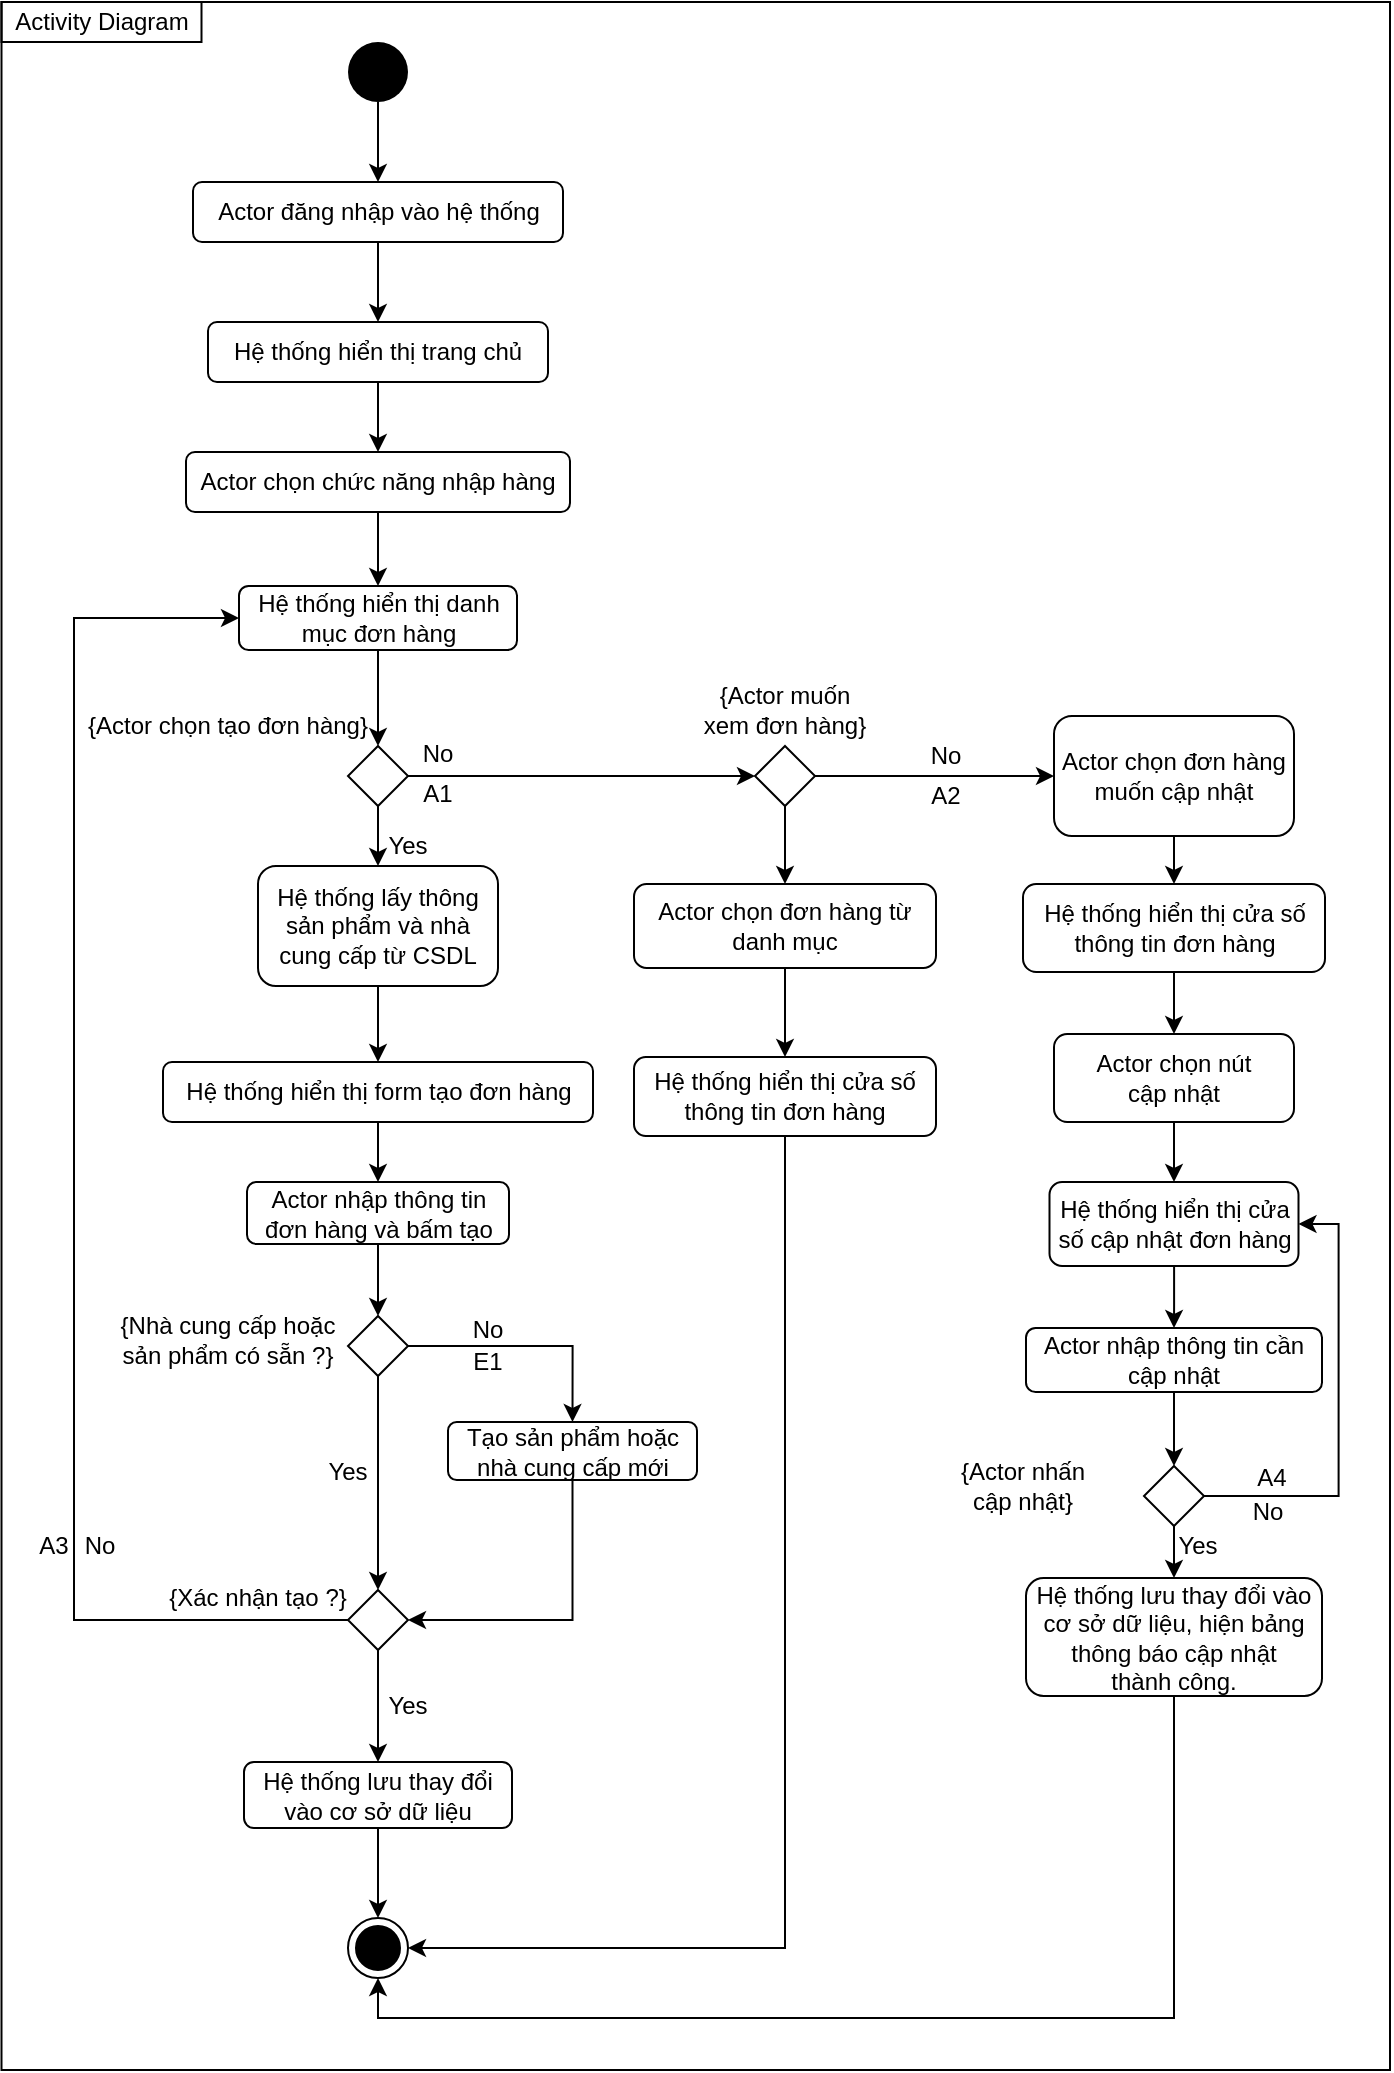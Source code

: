 <mxfile version="13.10.8" type="device"><diagram id="C5RBs43oDa-KdzZeNtuy" name="Page-1"><mxGraphModel dx="1826" dy="1269" grid="0" gridSize="10" guides="1" tooltips="1" connect="1" arrows="1" fold="1" page="0" pageScale="1" pageWidth="827" pageHeight="1169" math="0" shadow="0"><root><mxCell id="WIyWlLk6GJQsqaUBKTNV-0"/><mxCell id="WIyWlLk6GJQsqaUBKTNV-1" parent="WIyWlLk6GJQsqaUBKTNV-0"/><mxCell id="-gbAra9YFpKHle0kLCYF-0" value="" style="rounded=0;whiteSpace=wrap;html=1;fillColor=none;" parent="WIyWlLk6GJQsqaUBKTNV-1" vertex="1"><mxGeometry x="11.75" y="-20" width="694.25" height="1034" as="geometry"/></mxCell><mxCell id="mFhzWlJXuhmmrBjFaEDb-3" value="" style="edgeStyle=elbowEdgeStyle;elbow=vertical;endArrow=classic;html=1;exitX=0.5;exitY=1;exitDx=0;exitDy=0;entryX=0.5;entryY=0;entryDx=0;entryDy=0;" parent="WIyWlLk6GJQsqaUBKTNV-1" edge="1"><mxGeometry width="50" height="50" relative="1" as="geometry"><mxPoint x="200" y="30" as="sourcePoint"/><mxPoint x="200" y="70" as="targetPoint"/></mxGeometry></mxCell><mxCell id="mFhzWlJXuhmmrBjFaEDb-5" value="" style="ellipse;fillColor=#000000;strokeColor=none;" parent="WIyWlLk6GJQsqaUBKTNV-1" vertex="1"><mxGeometry x="185" width="30" height="30" as="geometry"/></mxCell><mxCell id="mFhzWlJXuhmmrBjFaEDb-12" value="" style="edgeStyle=orthogonalEdgeStyle;rounded=0;orthogonalLoop=1;jettySize=auto;html=1;" parent="WIyWlLk6GJQsqaUBKTNV-1" source="mFhzWlJXuhmmrBjFaEDb-10" target="mFhzWlJXuhmmrBjFaEDb-11" edge="1"><mxGeometry relative="1" as="geometry"/></mxCell><mxCell id="mFhzWlJXuhmmrBjFaEDb-10" value="Actor đăng nhập vào hệ thống" style="rounded=1;whiteSpace=wrap;html=1;fillColor=#FFFFFF;" parent="WIyWlLk6GJQsqaUBKTNV-1" vertex="1"><mxGeometry x="107.5" y="70" width="185" height="30" as="geometry"/></mxCell><mxCell id="mFhzWlJXuhmmrBjFaEDb-46" value="" style="edgeStyle=orthogonalEdgeStyle;rounded=0;orthogonalLoop=1;jettySize=auto;html=1;" parent="WIyWlLk6GJQsqaUBKTNV-1" source="mFhzWlJXuhmmrBjFaEDb-11" target="mFhzWlJXuhmmrBjFaEDb-44" edge="1"><mxGeometry relative="1" as="geometry"/></mxCell><mxCell id="mFhzWlJXuhmmrBjFaEDb-11" value="Hệ thống hiển thị trang chủ" style="rounded=1;whiteSpace=wrap;html=1;fillColor=#FFFFFF;" parent="WIyWlLk6GJQsqaUBKTNV-1" vertex="1"><mxGeometry x="115" y="140" width="170" height="30" as="geometry"/></mxCell><mxCell id="tomDPfmuE6o4WbVhyIme-2" style="edgeStyle=orthogonalEdgeStyle;rounded=0;orthogonalLoop=1;jettySize=auto;html=1;exitX=0.5;exitY=1;exitDx=0;exitDy=0;entryX=0.5;entryY=0;entryDx=0;entryDy=0;" edge="1" parent="WIyWlLk6GJQsqaUBKTNV-1" source="mFhzWlJXuhmmrBjFaEDb-15" target="mFhzWlJXuhmmrBjFaEDb-72"><mxGeometry relative="1" as="geometry"/></mxCell><mxCell id="mFhzWlJXuhmmrBjFaEDb-15" value="&lt;div&gt;Hệ thống hiển thị form tạo đơn hàng&lt;/div&gt;" style="rounded=1;whiteSpace=wrap;html=1;fillColor=#FFFFFF;" parent="WIyWlLk6GJQsqaUBKTNV-1" vertex="1"><mxGeometry x="92.5" y="510" width="215" height="30" as="geometry"/></mxCell><mxCell id="tomDPfmuE6o4WbVhyIme-3" style="edgeStyle=orthogonalEdgeStyle;rounded=0;orthogonalLoop=1;jettySize=auto;html=1;exitX=0.5;exitY=1;exitDx=0;exitDy=0;entryX=0.5;entryY=0;entryDx=0;entryDy=0;" edge="1" parent="WIyWlLk6GJQsqaUBKTNV-1" source="mFhzWlJXuhmmrBjFaEDb-19" target="tomDPfmuE6o4WbVhyIme-0"><mxGeometry relative="1" as="geometry"/></mxCell><mxCell id="tomDPfmuE6o4WbVhyIme-11" style="edgeStyle=orthogonalEdgeStyle;rounded=0;orthogonalLoop=1;jettySize=auto;html=1;exitX=1;exitY=0.5;exitDx=0;exitDy=0;entryX=0;entryY=0.5;entryDx=0;entryDy=0;" edge="1" parent="WIyWlLk6GJQsqaUBKTNV-1" source="mFhzWlJXuhmmrBjFaEDb-19" target="tomDPfmuE6o4WbVhyIme-9"><mxGeometry relative="1" as="geometry"/></mxCell><mxCell id="mFhzWlJXuhmmrBjFaEDb-19" value="" style="rhombus;fillColor=#FFFFFF;" parent="WIyWlLk6GJQsqaUBKTNV-1" vertex="1"><mxGeometry x="185" y="352" width="30" height="30" as="geometry"/></mxCell><mxCell id="mFhzWlJXuhmmrBjFaEDb-20" value="{Actor chọn tạo đơn hàng}" style="text;html=1;strokeColor=none;fillColor=none;align=center;verticalAlign=middle;whiteSpace=wrap;rounded=0;" parent="WIyWlLk6GJQsqaUBKTNV-1" vertex="1"><mxGeometry x="50" y="332" width="150" height="20" as="geometry"/></mxCell><mxCell id="mFhzWlJXuhmmrBjFaEDb-21" value="&lt;div&gt;Yes&lt;/div&gt;" style="text;html=1;strokeColor=none;fillColor=none;align=center;verticalAlign=middle;whiteSpace=wrap;rounded=0;" parent="WIyWlLk6GJQsqaUBKTNV-1" vertex="1"><mxGeometry x="200" y="392" width="30" height="20" as="geometry"/></mxCell><mxCell id="mFhzWlJXuhmmrBjFaEDb-23" value="&lt;div&gt;No&lt;/div&gt;" style="text;html=1;strokeColor=none;fillColor=none;align=center;verticalAlign=middle;whiteSpace=wrap;rounded=0;" parent="WIyWlLk6GJQsqaUBKTNV-1" vertex="1"><mxGeometry x="215" y="346" width="30" height="20" as="geometry"/></mxCell><mxCell id="mFhzWlJXuhmmrBjFaEDb-29" value="" style="ellipse;html=1;shape=endState;fillColor=#000000;strokeColor=#000000;" parent="WIyWlLk6GJQsqaUBKTNV-1" vertex="1"><mxGeometry x="185" y="938" width="30" height="30" as="geometry"/></mxCell><mxCell id="tomDPfmuE6o4WbVhyIme-14" style="edgeStyle=orthogonalEdgeStyle;rounded=0;orthogonalLoop=1;jettySize=auto;html=1;exitX=0.5;exitY=1;exitDx=0;exitDy=0;entryX=1;entryY=0.5;entryDx=0;entryDy=0;" edge="1" parent="WIyWlLk6GJQsqaUBKTNV-1" source="mFhzWlJXuhmmrBjFaEDb-34" target="mFhzWlJXuhmmrBjFaEDb-29"><mxGeometry relative="1" as="geometry"/></mxCell><mxCell id="mFhzWlJXuhmmrBjFaEDb-34" value="Hệ thống hiển thị cửa số thông tin đơn hàng" style="rounded=1;whiteSpace=wrap;html=1;fillColor=#FFFFFF;" parent="WIyWlLk6GJQsqaUBKTNV-1" vertex="1"><mxGeometry x="328" y="507.5" width="151" height="39.5" as="geometry"/></mxCell><mxCell id="mFhzWlJXuhmmrBjFaEDb-48" value="" style="edgeStyle=orthogonalEdgeStyle;rounded=0;orthogonalLoop=1;jettySize=auto;html=1;" parent="WIyWlLk6GJQsqaUBKTNV-1" source="mFhzWlJXuhmmrBjFaEDb-44" target="mFhzWlJXuhmmrBjFaEDb-47" edge="1"><mxGeometry relative="1" as="geometry"/></mxCell><mxCell id="mFhzWlJXuhmmrBjFaEDb-44" value="Actor chọn chức năng nhập hàng" style="rounded=1;whiteSpace=wrap;html=1;fillColor=#FFFFFF;" parent="WIyWlLk6GJQsqaUBKTNV-1" vertex="1"><mxGeometry x="104" y="205" width="192" height="30" as="geometry"/></mxCell><mxCell id="mFhzWlJXuhmmrBjFaEDb-49" value="" style="edgeStyle=orthogonalEdgeStyle;rounded=0;orthogonalLoop=1;jettySize=auto;html=1;entryX=0.5;entryY=0;entryDx=0;entryDy=0;" parent="WIyWlLk6GJQsqaUBKTNV-1" source="mFhzWlJXuhmmrBjFaEDb-47" target="mFhzWlJXuhmmrBjFaEDb-19" edge="1"><mxGeometry relative="1" as="geometry"/></mxCell><mxCell id="mFhzWlJXuhmmrBjFaEDb-47" value="Hệ thống hiển thị danh mục đơn hàng" style="rounded=1;whiteSpace=wrap;html=1;fillColor=#FFFFFF;" parent="WIyWlLk6GJQsqaUBKTNV-1" vertex="1"><mxGeometry x="130.5" y="272" width="139" height="32" as="geometry"/></mxCell><mxCell id="mFhzWlJXuhmmrBjFaEDb-69" value="" style="edgeStyle=orthogonalEdgeStyle;rounded=0;orthogonalLoop=1;jettySize=auto;html=1;" parent="WIyWlLk6GJQsqaUBKTNV-1" source="mFhzWlJXuhmmrBjFaEDb-53" target="mFhzWlJXuhmmrBjFaEDb-68" edge="1"><mxGeometry relative="1" as="geometry"/></mxCell><mxCell id="mFhzWlJXuhmmrBjFaEDb-53" value="Hệ thống hiển thị cửa số cập nhật đơn hàng" style="rounded=1;whiteSpace=wrap;html=1;fillColor=#FFFFFF;" parent="WIyWlLk6GJQsqaUBKTNV-1" vertex="1"><mxGeometry x="535.75" y="570" width="124.5" height="42" as="geometry"/></mxCell><mxCell id="mFhzWlJXuhmmrBjFaEDb-55" value="&lt;div&gt;Yes&lt;/div&gt;" style="text;html=1;strokeColor=none;fillColor=none;align=center;verticalAlign=middle;whiteSpace=wrap;rounded=0;" parent="WIyWlLk6GJQsqaUBKTNV-1" vertex="1"><mxGeometry x="595" y="742" width="30" height="20" as="geometry"/></mxCell><mxCell id="mFhzWlJXuhmmrBjFaEDb-57" value="" style="edgeStyle=orthogonalEdgeStyle;rounded=0;orthogonalLoop=1;jettySize=auto;html=1;entryX=0.5;entryY=0;entryDx=0;entryDy=0;" parent="WIyWlLk6GJQsqaUBKTNV-1" source="mFhzWlJXuhmmrBjFaEDb-56" target="mFhzWlJXuhmmrBjFaEDb-34" edge="1"><mxGeometry relative="1" as="geometry"><mxPoint x="360.5" y="497" as="targetPoint"/></mxGeometry></mxCell><mxCell id="mFhzWlJXuhmmrBjFaEDb-56" value="Actor chọn đơn hàng từ danh mục" style="rounded=1;whiteSpace=wrap;html=1;fillColor=#FFFFFF;" parent="WIyWlLk6GJQsqaUBKTNV-1" vertex="1"><mxGeometry x="328" y="421" width="151" height="42" as="geometry"/></mxCell><mxCell id="tomDPfmuE6o4WbVhyIme-25" style="edgeStyle=orthogonalEdgeStyle;rounded=0;orthogonalLoop=1;jettySize=auto;html=1;exitX=0.5;exitY=1;exitDx=0;exitDy=0;entryX=0.5;entryY=0;entryDx=0;entryDy=0;" edge="1" parent="WIyWlLk6GJQsqaUBKTNV-1" source="mFhzWlJXuhmmrBjFaEDb-68" target="tomDPfmuE6o4WbVhyIme-22"><mxGeometry relative="1" as="geometry"/></mxCell><mxCell id="mFhzWlJXuhmmrBjFaEDb-68" value="Actor nhập thông tin cần cập nhật" style="rounded=1;whiteSpace=wrap;html=1;fillColor=#FFFFFF;" parent="WIyWlLk6GJQsqaUBKTNV-1" vertex="1"><mxGeometry x="524" y="643" width="148" height="32" as="geometry"/></mxCell><mxCell id="tomDPfmuE6o4WbVhyIme-28" style="edgeStyle=orthogonalEdgeStyle;rounded=0;orthogonalLoop=1;jettySize=auto;html=1;exitX=0.5;exitY=1;exitDx=0;exitDy=0;entryX=0.5;entryY=1;entryDx=0;entryDy=0;" edge="1" parent="WIyWlLk6GJQsqaUBKTNV-1" source="mFhzWlJXuhmmrBjFaEDb-70" target="mFhzWlJXuhmmrBjFaEDb-29"><mxGeometry relative="1" as="geometry"/></mxCell><mxCell id="mFhzWlJXuhmmrBjFaEDb-70" value="Hệ thống lưu thay đổi vào cơ sở dữ liệu, hiện bảng thông báo cập nhật &lt;br&gt;thành công." style="rounded=1;whiteSpace=wrap;html=1;fillColor=#FFFFFF;" parent="WIyWlLk6GJQsqaUBKTNV-1" vertex="1"><mxGeometry x="524" y="768" width="148" height="59" as="geometry"/></mxCell><mxCell id="mFhzWlJXuhmmrBjFaEDb-92" value="" style="edgeStyle=orthogonalEdgeStyle;rounded=0;orthogonalLoop=1;jettySize=auto;html=1;" parent="WIyWlLk6GJQsqaUBKTNV-1" source="mFhzWlJXuhmmrBjFaEDb-72" target="mFhzWlJXuhmmrBjFaEDb-91" edge="1"><mxGeometry relative="1" as="geometry"/></mxCell><mxCell id="mFhzWlJXuhmmrBjFaEDb-72" value="Actor nhập thông tin đơn hàng và bấm tạo" style="rounded=1;whiteSpace=wrap;html=1;fillColor=#FFFFFF;" parent="WIyWlLk6GJQsqaUBKTNV-1" vertex="1"><mxGeometry x="134.5" y="570" width="131" height="31" as="geometry"/></mxCell><mxCell id="tomDPfmuE6o4WbVhyIme-8" style="edgeStyle=orthogonalEdgeStyle;rounded=0;orthogonalLoop=1;jettySize=auto;html=1;exitX=0.5;exitY=1;exitDx=0;exitDy=0;entryX=0.5;entryY=0;entryDx=0;entryDy=0;" edge="1" parent="WIyWlLk6GJQsqaUBKTNV-1" source="mFhzWlJXuhmmrBjFaEDb-74" target="mFhzWlJXuhmmrBjFaEDb-29"><mxGeometry relative="1" as="geometry"/></mxCell><mxCell id="mFhzWlJXuhmmrBjFaEDb-74" value="Hệ thống lưu thay đổi vào cơ sở dữ liệu" style="rounded=1;whiteSpace=wrap;html=1;fillColor=#FFFFFF;" parent="WIyWlLk6GJQsqaUBKTNV-1" vertex="1"><mxGeometry x="133" y="860" width="134" height="33" as="geometry"/></mxCell><mxCell id="mFhzWlJXuhmmrBjFaEDb-81" value="&lt;div&gt;No&lt;/div&gt;" style="text;html=1;strokeColor=none;fillColor=none;align=center;verticalAlign=middle;whiteSpace=wrap;rounded=0;" parent="WIyWlLk6GJQsqaUBKTNV-1" vertex="1"><mxGeometry x="630.25" y="725" width="30" height="20" as="geometry"/></mxCell><mxCell id="mFhzWlJXuhmmrBjFaEDb-86" value="" style="edgeStyle=orthogonalEdgeStyle;rounded=0;orthogonalLoop=1;jettySize=auto;html=1;" parent="WIyWlLk6GJQsqaUBKTNV-1" source="mFhzWlJXuhmmrBjFaEDb-82" target="mFhzWlJXuhmmrBjFaEDb-74" edge="1"><mxGeometry relative="1" as="geometry"/></mxCell><mxCell id="mFhzWlJXuhmmrBjFaEDb-89" style="edgeStyle=orthogonalEdgeStyle;rounded=0;orthogonalLoop=1;jettySize=auto;html=1;exitX=0;exitY=0.5;exitDx=0;exitDy=0;entryX=0;entryY=0.5;entryDx=0;entryDy=0;" parent="WIyWlLk6GJQsqaUBKTNV-1" source="mFhzWlJXuhmmrBjFaEDb-82" target="mFhzWlJXuhmmrBjFaEDb-47" edge="1"><mxGeometry relative="1" as="geometry"><Array as="points"><mxPoint x="48" y="789"/><mxPoint x="48" y="288"/></Array></mxGeometry></mxCell><mxCell id="mFhzWlJXuhmmrBjFaEDb-82" value="" style="rhombus;fillColor=#FFFFFF;" parent="WIyWlLk6GJQsqaUBKTNV-1" vertex="1"><mxGeometry x="185" y="774" width="30" height="30" as="geometry"/></mxCell><mxCell id="mFhzWlJXuhmmrBjFaEDb-83" value="{Xác nhận tạo ?}" style="text;html=1;strokeColor=none;fillColor=none;align=center;verticalAlign=middle;whiteSpace=wrap;rounded=0;" parent="WIyWlLk6GJQsqaUBKTNV-1" vertex="1"><mxGeometry x="92.5" y="768" width="94" height="20" as="geometry"/></mxCell><mxCell id="mFhzWlJXuhmmrBjFaEDb-87" value="&lt;div&gt;Yes&lt;/div&gt;" style="text;html=1;strokeColor=none;fillColor=none;align=center;verticalAlign=middle;whiteSpace=wrap;rounded=0;" parent="WIyWlLk6GJQsqaUBKTNV-1" vertex="1"><mxGeometry x="200" y="822" width="30" height="20" as="geometry"/></mxCell><mxCell id="mFhzWlJXuhmmrBjFaEDb-88" value="&lt;div&gt;No&lt;/div&gt;" style="text;html=1;strokeColor=none;fillColor=none;align=center;verticalAlign=middle;whiteSpace=wrap;rounded=0;" parent="WIyWlLk6GJQsqaUBKTNV-1" vertex="1"><mxGeometry x="46" y="742" width="30" height="20" as="geometry"/></mxCell><mxCell id="mFhzWlJXuhmmrBjFaEDb-95" style="edgeStyle=orthogonalEdgeStyle;rounded=0;orthogonalLoop=1;jettySize=auto;html=1;entryX=0.5;entryY=0;entryDx=0;entryDy=0;" parent="WIyWlLk6GJQsqaUBKTNV-1" source="mFhzWlJXuhmmrBjFaEDb-91" target="mFhzWlJXuhmmrBjFaEDb-94" edge="1"><mxGeometry relative="1" as="geometry"/></mxCell><mxCell id="mFhzWlJXuhmmrBjFaEDb-97" style="edgeStyle=orthogonalEdgeStyle;rounded=0;orthogonalLoop=1;jettySize=auto;html=1;entryX=0.5;entryY=0;entryDx=0;entryDy=0;" parent="WIyWlLk6GJQsqaUBKTNV-1" source="mFhzWlJXuhmmrBjFaEDb-91" target="mFhzWlJXuhmmrBjFaEDb-82" edge="1"><mxGeometry relative="1" as="geometry"/></mxCell><mxCell id="mFhzWlJXuhmmrBjFaEDb-91" value="" style="rhombus;fillColor=#FFFFFF;" parent="WIyWlLk6GJQsqaUBKTNV-1" vertex="1"><mxGeometry x="185" y="637" width="30" height="30" as="geometry"/></mxCell><mxCell id="mFhzWlJXuhmmrBjFaEDb-93" value="{Nhà cung cấp hoặc sản phẩm có sẵn ?}" style="text;html=1;strokeColor=none;fillColor=none;align=center;verticalAlign=middle;whiteSpace=wrap;rounded=0;" parent="WIyWlLk6GJQsqaUBKTNV-1" vertex="1"><mxGeometry x="59" y="631" width="132" height="36" as="geometry"/></mxCell><mxCell id="tf-c8FW9vJosrB5VS4Uw-1" style="edgeStyle=orthogonalEdgeStyle;rounded=0;orthogonalLoop=1;jettySize=auto;html=1;entryX=1;entryY=0.5;entryDx=0;entryDy=0;" parent="WIyWlLk6GJQsqaUBKTNV-1" source="mFhzWlJXuhmmrBjFaEDb-94" target="mFhzWlJXuhmmrBjFaEDb-82" edge="1"><mxGeometry relative="1" as="geometry"><Array as="points"><mxPoint x="297" y="789"/></Array></mxGeometry></mxCell><mxCell id="mFhzWlJXuhmmrBjFaEDb-94" value="Tạo sản phẩm hoặc nhà cung cấp mới" style="rounded=1;whiteSpace=wrap;html=1;fillColor=#FFFFFF;" parent="WIyWlLk6GJQsqaUBKTNV-1" vertex="1"><mxGeometry x="235" y="690" width="124.5" height="29" as="geometry"/></mxCell><mxCell id="mFhzWlJXuhmmrBjFaEDb-96" value="&lt;div&gt;Yes&lt;/div&gt;" style="text;html=1;strokeColor=none;fillColor=none;align=center;verticalAlign=middle;whiteSpace=wrap;rounded=0;" parent="WIyWlLk6GJQsqaUBKTNV-1" vertex="1"><mxGeometry x="170" y="705" width="30" height="20" as="geometry"/></mxCell><mxCell id="mFhzWlJXuhmmrBjFaEDb-98" value="&lt;div&gt;No&lt;/div&gt;" style="text;html=1;strokeColor=none;fillColor=none;align=center;verticalAlign=middle;whiteSpace=wrap;rounded=0;" parent="WIyWlLk6GJQsqaUBKTNV-1" vertex="1"><mxGeometry x="239.5" y="634" width="30" height="20" as="geometry"/></mxCell><mxCell id="-gbAra9YFpKHle0kLCYF-1" value="Activity Diagram" style="rounded=0;whiteSpace=wrap;html=1;fillColor=none;" parent="WIyWlLk6GJQsqaUBKTNV-1" vertex="1"><mxGeometry x="11.75" y="-20" width="100" height="20" as="geometry"/></mxCell><mxCell id="tomDPfmuE6o4WbVhyIme-4" style="edgeStyle=orthogonalEdgeStyle;rounded=0;orthogonalLoop=1;jettySize=auto;html=1;exitX=0.5;exitY=1;exitDx=0;exitDy=0;entryX=0.5;entryY=0;entryDx=0;entryDy=0;" edge="1" parent="WIyWlLk6GJQsqaUBKTNV-1" source="tomDPfmuE6o4WbVhyIme-0" target="mFhzWlJXuhmmrBjFaEDb-15"><mxGeometry relative="1" as="geometry"/></mxCell><mxCell id="tomDPfmuE6o4WbVhyIme-0" value="Hệ thống lấy thông sản phẩm và nhà cung cấp từ CSDL" style="rounded=1;whiteSpace=wrap;html=1;" vertex="1" parent="WIyWlLk6GJQsqaUBKTNV-1"><mxGeometry x="140" y="412" width="120" height="60" as="geometry"/></mxCell><mxCell id="tomDPfmuE6o4WbVhyIme-5" value="A1" style="text;html=1;strokeColor=none;fillColor=none;align=center;verticalAlign=middle;whiteSpace=wrap;rounded=0;" vertex="1" parent="WIyWlLk6GJQsqaUBKTNV-1"><mxGeometry x="210" y="366" width="40" height="20" as="geometry"/></mxCell><mxCell id="tomDPfmuE6o4WbVhyIme-6" value="A3" style="text;html=1;strokeColor=none;fillColor=none;align=center;verticalAlign=middle;whiteSpace=wrap;rounded=0;" vertex="1" parent="WIyWlLk6GJQsqaUBKTNV-1"><mxGeometry x="18" y="742" width="40" height="20" as="geometry"/></mxCell><mxCell id="tomDPfmuE6o4WbVhyIme-7" value="E1" style="text;html=1;strokeColor=none;fillColor=none;align=center;verticalAlign=middle;whiteSpace=wrap;rounded=0;" vertex="1" parent="WIyWlLk6GJQsqaUBKTNV-1"><mxGeometry x="234.5" y="650" width="40" height="20" as="geometry"/></mxCell><mxCell id="tomDPfmuE6o4WbVhyIme-13" style="edgeStyle=orthogonalEdgeStyle;rounded=0;orthogonalLoop=1;jettySize=auto;html=1;exitX=0.5;exitY=1;exitDx=0;exitDy=0;entryX=0.5;entryY=0;entryDx=0;entryDy=0;" edge="1" parent="WIyWlLk6GJQsqaUBKTNV-1" source="tomDPfmuE6o4WbVhyIme-9" target="mFhzWlJXuhmmrBjFaEDb-56"><mxGeometry relative="1" as="geometry"/></mxCell><mxCell id="tomDPfmuE6o4WbVhyIme-16" style="edgeStyle=orthogonalEdgeStyle;rounded=0;orthogonalLoop=1;jettySize=auto;html=1;exitX=1;exitY=0.5;exitDx=0;exitDy=0;entryX=0;entryY=0.5;entryDx=0;entryDy=0;" edge="1" parent="WIyWlLk6GJQsqaUBKTNV-1" source="tomDPfmuE6o4WbVhyIme-9" target="tomDPfmuE6o4WbVhyIme-15"><mxGeometry relative="1" as="geometry"/></mxCell><mxCell id="tomDPfmuE6o4WbVhyIme-9" value="" style="rhombus;" vertex="1" parent="WIyWlLk6GJQsqaUBKTNV-1"><mxGeometry x="388.5" y="352" width="30" height="30" as="geometry"/></mxCell><mxCell id="tomDPfmuE6o4WbVhyIme-12" value="{Actor muốn xem đơn hàng}" style="text;html=1;strokeColor=none;fillColor=none;align=center;verticalAlign=middle;whiteSpace=wrap;rounded=0;" vertex="1" parent="WIyWlLk6GJQsqaUBKTNV-1"><mxGeometry x="357" y="324" width="93" height="20" as="geometry"/></mxCell><mxCell id="tomDPfmuE6o4WbVhyIme-18" style="edgeStyle=orthogonalEdgeStyle;rounded=0;orthogonalLoop=1;jettySize=auto;html=1;exitX=0.5;exitY=1;exitDx=0;exitDy=0;entryX=0.5;entryY=0;entryDx=0;entryDy=0;" edge="1" parent="WIyWlLk6GJQsqaUBKTNV-1" source="tomDPfmuE6o4WbVhyIme-15" target="tomDPfmuE6o4WbVhyIme-17"><mxGeometry relative="1" as="geometry"/></mxCell><mxCell id="tomDPfmuE6o4WbVhyIme-15" value="Actor chọn đơn hàng muốn cập nhật" style="rounded=1;whiteSpace=wrap;html=1;" vertex="1" parent="WIyWlLk6GJQsqaUBKTNV-1"><mxGeometry x="538" y="337" width="120" height="60" as="geometry"/></mxCell><mxCell id="tomDPfmuE6o4WbVhyIme-20" style="edgeStyle=orthogonalEdgeStyle;rounded=0;orthogonalLoop=1;jettySize=auto;html=1;exitX=0.5;exitY=1;exitDx=0;exitDy=0;entryX=0.5;entryY=0;entryDx=0;entryDy=0;" edge="1" parent="WIyWlLk6GJQsqaUBKTNV-1" source="tomDPfmuE6o4WbVhyIme-17" target="tomDPfmuE6o4WbVhyIme-19"><mxGeometry relative="1" as="geometry"/></mxCell><mxCell id="tomDPfmuE6o4WbVhyIme-17" value="Hệ thống hiển thị cửa số thông tin đơn hàng" style="rounded=1;whiteSpace=wrap;html=1;fillColor=#FFFFFF;" vertex="1" parent="WIyWlLk6GJQsqaUBKTNV-1"><mxGeometry x="522.5" y="421" width="151" height="44" as="geometry"/></mxCell><mxCell id="tomDPfmuE6o4WbVhyIme-21" style="edgeStyle=orthogonalEdgeStyle;rounded=0;orthogonalLoop=1;jettySize=auto;html=1;exitX=0.5;exitY=1;exitDx=0;exitDy=0;entryX=0.5;entryY=0;entryDx=0;entryDy=0;" edge="1" parent="WIyWlLk6GJQsqaUBKTNV-1" source="tomDPfmuE6o4WbVhyIme-19" target="mFhzWlJXuhmmrBjFaEDb-53"><mxGeometry relative="1" as="geometry"/></mxCell><mxCell id="tomDPfmuE6o4WbVhyIme-19" value="Actor chọn nút &lt;br&gt;cập nhật" style="rounded=1;whiteSpace=wrap;html=1;" vertex="1" parent="WIyWlLk6GJQsqaUBKTNV-1"><mxGeometry x="538" y="496" width="120" height="44" as="geometry"/></mxCell><mxCell id="tomDPfmuE6o4WbVhyIme-26" style="edgeStyle=orthogonalEdgeStyle;rounded=0;orthogonalLoop=1;jettySize=auto;html=1;exitX=0.5;exitY=1;exitDx=0;exitDy=0;entryX=0.5;entryY=0;entryDx=0;entryDy=0;" edge="1" parent="WIyWlLk6GJQsqaUBKTNV-1" source="tomDPfmuE6o4WbVhyIme-22" target="mFhzWlJXuhmmrBjFaEDb-70"><mxGeometry relative="1" as="geometry"/></mxCell><mxCell id="tomDPfmuE6o4WbVhyIme-27" style="edgeStyle=orthogonalEdgeStyle;rounded=0;orthogonalLoop=1;jettySize=auto;html=1;exitX=1;exitY=0.5;exitDx=0;exitDy=0;entryX=1;entryY=0.5;entryDx=0;entryDy=0;" edge="1" parent="WIyWlLk6GJQsqaUBKTNV-1" source="tomDPfmuE6o4WbVhyIme-22" target="mFhzWlJXuhmmrBjFaEDb-53"><mxGeometry relative="1" as="geometry"/></mxCell><mxCell id="tomDPfmuE6o4WbVhyIme-22" value="" style="rhombus;" vertex="1" parent="WIyWlLk6GJQsqaUBKTNV-1"><mxGeometry x="583" y="712" width="30" height="30" as="geometry"/></mxCell><mxCell id="tomDPfmuE6o4WbVhyIme-24" value="{Actor nhấn cập nhật}" style="text;html=1;strokeColor=none;fillColor=none;align=center;verticalAlign=middle;whiteSpace=wrap;rounded=0;" vertex="1" parent="WIyWlLk6GJQsqaUBKTNV-1"><mxGeometry x="484" y="712" width="77" height="20" as="geometry"/></mxCell><mxCell id="tomDPfmuE6o4WbVhyIme-30" value="A2" style="text;html=1;strokeColor=none;fillColor=none;align=center;verticalAlign=middle;whiteSpace=wrap;rounded=0;" vertex="1" parent="WIyWlLk6GJQsqaUBKTNV-1"><mxGeometry x="464" y="367" width="40" height="20" as="geometry"/></mxCell><mxCell id="tomDPfmuE6o4WbVhyIme-31" value="No" style="text;html=1;strokeColor=none;fillColor=none;align=center;verticalAlign=middle;whiteSpace=wrap;rounded=0;" vertex="1" parent="WIyWlLk6GJQsqaUBKTNV-1"><mxGeometry x="464" y="347" width="40" height="20" as="geometry"/></mxCell><mxCell id="tomDPfmuE6o4WbVhyIme-32" value="A4" style="text;html=1;strokeColor=none;fillColor=none;align=center;verticalAlign=middle;whiteSpace=wrap;rounded=0;" vertex="1" parent="WIyWlLk6GJQsqaUBKTNV-1"><mxGeometry x="627" y="708" width="40" height="20" as="geometry"/></mxCell></root></mxGraphModel></diagram></mxfile>